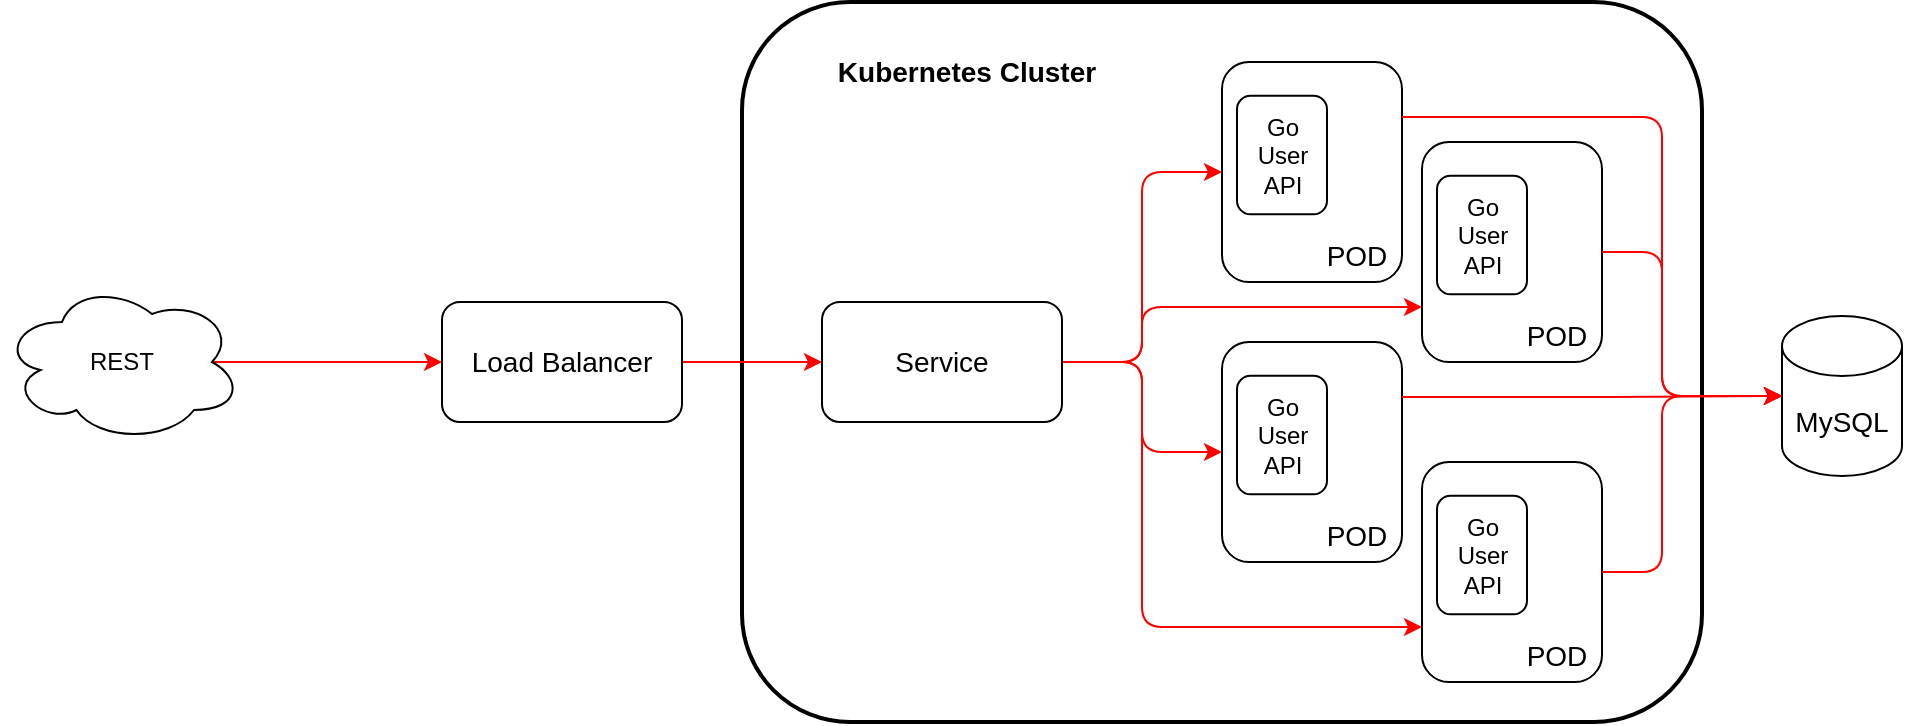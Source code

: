 <mxfile>
    <diagram id="4DNjZnNtsKpjTVMBMkSJ" name="Page-1">
        <mxGraphModel dx="2047" dy="907" grid="1" gridSize="10" guides="1" tooltips="1" connect="1" arrows="1" fold="1" page="1" pageScale="1" pageWidth="850" pageHeight="1100" math="0" shadow="0">
            <root>
                <mxCell id="0"/>
                <mxCell id="1" parent="0"/>
                <mxCell id="68" value="" style="rounded=1;whiteSpace=wrap;html=1;fontSize=14;strokeWidth=2;" vertex="1" parent="1">
                    <mxGeometry x="200" y="530" width="480" height="360" as="geometry"/>
                </mxCell>
                <mxCell id="62" style="edgeStyle=none;html=1;exitX=0.875;exitY=0.5;exitDx=0;exitDy=0;exitPerimeter=0;entryX=0;entryY=0.5;entryDx=0;entryDy=0;fontSize=14;strokeColor=#FF0000;" edge="1" parent="1" source="37" target="61">
                    <mxGeometry relative="1" as="geometry"/>
                </mxCell>
                <mxCell id="37" value="REST" style="ellipse;shape=cloud;whiteSpace=wrap;html=1;" vertex="1" parent="1">
                    <mxGeometry x="-170" y="670" width="120" height="80" as="geometry"/>
                </mxCell>
                <mxCell id="45" value="" style="group" vertex="1" connectable="0" parent="1">
                    <mxGeometry x="440" y="560" width="90" height="110" as="geometry"/>
                </mxCell>
                <mxCell id="43" value="" style="rounded=1;whiteSpace=wrap;html=1;" vertex="1" parent="45">
                    <mxGeometry width="90" height="110" as="geometry"/>
                </mxCell>
                <mxCell id="38" value="Go User API" style="rounded=1;whiteSpace=wrap;html=1;" vertex="1" parent="45">
                    <mxGeometry x="7.5" y="16.923" width="45" height="59.231" as="geometry"/>
                </mxCell>
                <mxCell id="44" value="&lt;font style=&quot;font-size: 14px&quot;&gt;POD&lt;/font&gt;" style="text;html=1;strokeColor=none;fillColor=none;align=center;verticalAlign=middle;whiteSpace=wrap;rounded=0;" vertex="1" parent="45">
                    <mxGeometry x="45" y="84.615" width="45" height="25.385" as="geometry"/>
                </mxCell>
                <mxCell id="88" style="edgeStyle=orthogonalEdgeStyle;html=1;exitX=1;exitY=0.5;exitDx=0;exitDy=0;entryX=0;entryY=0.5;entryDx=0;entryDy=0;fontSize=14;strokeColor=#FF0000;" edge="1" parent="1" source="60" target="43">
                    <mxGeometry relative="1" as="geometry"/>
                </mxCell>
                <mxCell id="89" style="edgeStyle=orthogonalEdgeStyle;html=1;exitX=1;exitY=0.5;exitDx=0;exitDy=0;entryX=0;entryY=0.75;entryDx=0;entryDy=0;fontSize=14;strokeColor=#FF0000;" edge="1" parent="1" source="60" target="77">
                    <mxGeometry relative="1" as="geometry">
                        <Array as="points">
                            <mxPoint x="400" y="710"/>
                            <mxPoint x="400" y="682"/>
                        </Array>
                    </mxGeometry>
                </mxCell>
                <mxCell id="90" style="edgeStyle=orthogonalEdgeStyle;html=1;exitX=1;exitY=0.5;exitDx=0;exitDy=0;entryX=0;entryY=0.5;entryDx=0;entryDy=0;fontSize=14;strokeColor=#FF0000;" edge="1" parent="1" source="60" target="81">
                    <mxGeometry relative="1" as="geometry"/>
                </mxCell>
                <mxCell id="91" style="edgeStyle=orthogonalEdgeStyle;html=1;exitX=1;exitY=0.5;exitDx=0;exitDy=0;entryX=0;entryY=0.75;entryDx=0;entryDy=0;fontSize=14;strokeColor=#FF0000;" edge="1" parent="1" source="60" target="85">
                    <mxGeometry relative="1" as="geometry">
                        <Array as="points">
                            <mxPoint x="400" y="710"/>
                            <mxPoint x="400" y="842"/>
                        </Array>
                    </mxGeometry>
                </mxCell>
                <mxCell id="60" value="Service" style="rounded=1;whiteSpace=wrap;html=1;fontSize=14;" vertex="1" parent="1">
                    <mxGeometry x="240" y="680" width="120" height="60" as="geometry"/>
                </mxCell>
                <mxCell id="63" style="edgeStyle=none;html=1;exitX=1;exitY=0.5;exitDx=0;exitDy=0;entryX=0;entryY=0.5;entryDx=0;entryDy=0;fontSize=14;strokeColor=#FF0000;" edge="1" parent="1" source="61" target="60">
                    <mxGeometry relative="1" as="geometry"/>
                </mxCell>
                <mxCell id="61" value="Load Balancer" style="rounded=1;whiteSpace=wrap;html=1;fontSize=14;" vertex="1" parent="1">
                    <mxGeometry x="50" y="680" width="120" height="60" as="geometry"/>
                </mxCell>
                <mxCell id="69" value="&lt;b&gt;Kubernetes Cluster&lt;/b&gt;" style="text;html=1;strokeColor=none;fillColor=none;align=center;verticalAlign=middle;whiteSpace=wrap;rounded=0;fontSize=14;" vertex="1" parent="1">
                    <mxGeometry x="235" y="550" width="155" height="30" as="geometry"/>
                </mxCell>
                <mxCell id="70" value="MySQL" style="shape=cylinder3;whiteSpace=wrap;html=1;boundedLbl=1;backgroundOutline=1;size=15;fontSize=14;" vertex="1" parent="1">
                    <mxGeometry x="720" y="687" width="60" height="80" as="geometry"/>
                </mxCell>
                <mxCell id="76" value="" style="group" vertex="1" connectable="0" parent="1">
                    <mxGeometry x="540" y="600" width="90" height="110" as="geometry"/>
                </mxCell>
                <mxCell id="77" value="" style="rounded=1;whiteSpace=wrap;html=1;" vertex="1" parent="76">
                    <mxGeometry width="90" height="110" as="geometry"/>
                </mxCell>
                <mxCell id="78" value="Go User API" style="rounded=1;whiteSpace=wrap;html=1;" vertex="1" parent="76">
                    <mxGeometry x="7.5" y="16.923" width="45" height="59.231" as="geometry"/>
                </mxCell>
                <mxCell id="79" value="&lt;font style=&quot;font-size: 14px&quot;&gt;POD&lt;/font&gt;" style="text;html=1;strokeColor=none;fillColor=none;align=center;verticalAlign=middle;whiteSpace=wrap;rounded=0;" vertex="1" parent="76">
                    <mxGeometry x="45" y="84.615" width="45" height="25.385" as="geometry"/>
                </mxCell>
                <mxCell id="80" value="" style="group" vertex="1" connectable="0" parent="1">
                    <mxGeometry x="440" y="700" width="90" height="110" as="geometry"/>
                </mxCell>
                <mxCell id="81" value="" style="rounded=1;whiteSpace=wrap;html=1;" vertex="1" parent="80">
                    <mxGeometry width="90" height="110" as="geometry"/>
                </mxCell>
                <mxCell id="82" value="Go User API" style="rounded=1;whiteSpace=wrap;html=1;" vertex="1" parent="80">
                    <mxGeometry x="7.5" y="16.923" width="45" height="59.231" as="geometry"/>
                </mxCell>
                <mxCell id="83" value="&lt;font style=&quot;font-size: 14px&quot;&gt;POD&lt;/font&gt;" style="text;html=1;strokeColor=none;fillColor=none;align=center;verticalAlign=middle;whiteSpace=wrap;rounded=0;" vertex="1" parent="80">
                    <mxGeometry x="45" y="84.615" width="45" height="25.385" as="geometry"/>
                </mxCell>
                <mxCell id="84" value="" style="group" vertex="1" connectable="0" parent="1">
                    <mxGeometry x="540" y="760" width="90" height="110" as="geometry"/>
                </mxCell>
                <mxCell id="85" value="" style="rounded=1;whiteSpace=wrap;html=1;" vertex="1" parent="84">
                    <mxGeometry width="90" height="110" as="geometry"/>
                </mxCell>
                <mxCell id="86" value="Go User API" style="rounded=1;whiteSpace=wrap;html=1;" vertex="1" parent="84">
                    <mxGeometry x="7.5" y="16.923" width="45" height="59.231" as="geometry"/>
                </mxCell>
                <mxCell id="87" value="&lt;font style=&quot;font-size: 14px&quot;&gt;POD&lt;/font&gt;" style="text;html=1;strokeColor=none;fillColor=none;align=center;verticalAlign=middle;whiteSpace=wrap;rounded=0;" vertex="1" parent="84">
                    <mxGeometry x="45" y="84.615" width="45" height="25.385" as="geometry"/>
                </mxCell>
                <mxCell id="92" style="edgeStyle=orthogonalEdgeStyle;html=1;exitX=1;exitY=0.25;exitDx=0;exitDy=0;entryX=0;entryY=0.5;entryDx=0;entryDy=0;entryPerimeter=0;fontSize=14;strokeColor=#FF0000;" edge="1" parent="1" source="43" target="70">
                    <mxGeometry relative="1" as="geometry">
                        <Array as="points">
                            <mxPoint x="660" y="588"/>
                            <mxPoint x="660" y="727"/>
                        </Array>
                    </mxGeometry>
                </mxCell>
                <mxCell id="93" style="edgeStyle=orthogonalEdgeStyle;html=1;exitX=1;exitY=0.5;exitDx=0;exitDy=0;fontSize=14;entryX=0;entryY=0.5;entryDx=0;entryDy=0;entryPerimeter=0;strokeColor=#FF0000;" edge="1" parent="1" source="77" target="70">
                    <mxGeometry relative="1" as="geometry">
                        <mxPoint x="710" y="630" as="targetPoint"/>
                        <Array as="points">
                            <mxPoint x="660" y="655"/>
                            <mxPoint x="660" y="727"/>
                        </Array>
                    </mxGeometry>
                </mxCell>
                <mxCell id="94" style="edgeStyle=orthogonalEdgeStyle;html=1;exitX=1;exitY=0.25;exitDx=0;exitDy=0;entryX=0;entryY=0.5;entryDx=0;entryDy=0;entryPerimeter=0;fontSize=14;strokeColor=#FF0000;" edge="1" parent="1" source="81" target="70">
                    <mxGeometry relative="1" as="geometry"/>
                </mxCell>
                <mxCell id="95" style="edgeStyle=orthogonalEdgeStyle;html=1;exitX=1;exitY=0.5;exitDx=0;exitDy=0;entryX=0;entryY=0.5;entryDx=0;entryDy=0;entryPerimeter=0;fontSize=14;strokeColor=#FF0000;" edge="1" parent="1" source="85" target="70">
                    <mxGeometry relative="1" as="geometry">
                        <Array as="points">
                            <mxPoint x="660" y="815"/>
                            <mxPoint x="660" y="727"/>
                        </Array>
                    </mxGeometry>
                </mxCell>
            </root>
        </mxGraphModel>
    </diagram>
</mxfile>